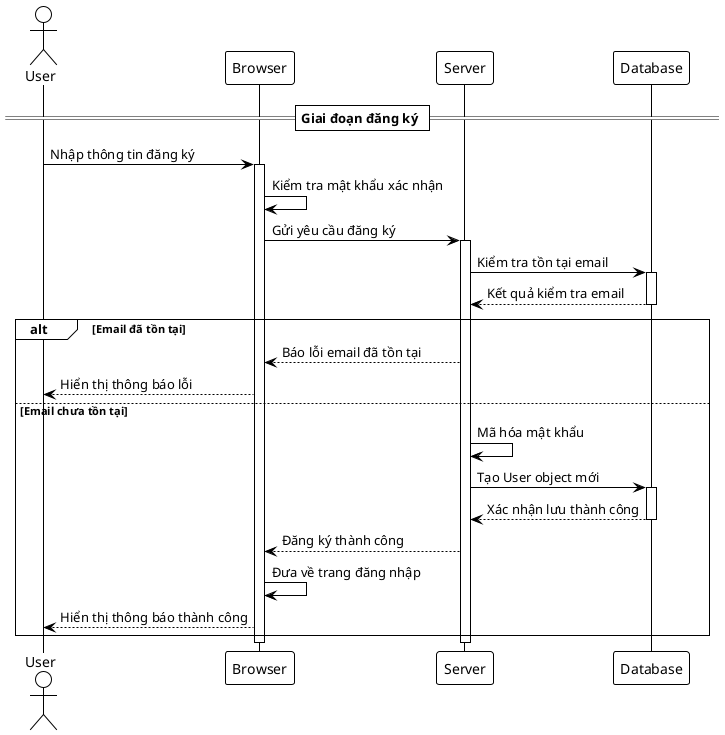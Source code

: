 @startuml
!theme plain
actor User as U
participant "Browser" as B
participant "Server" as S
participant "Database" as DB

== Giai đoạn đăng ký ==
U -> B: Nhập thông tin đăng ký
activate B
B -> B: Kiểm tra mật khẩu xác nhận
B -> S: Gửi yêu cầu đăng ký
activate S
S -> DB: Kiểm tra tồn tại email
activate DB
DB --> S: Kết quả kiểm tra email
deactivate DB

alt Email đã tồn tại
    S --> B: Báo lỗi email đã tồn tại
    B --> U: Hiển thị thông báo lỗi
else Email chưa tồn tại
    S -> S: Mã hóa mật khẩu
    S -> DB: Tạo User object mới
    activate DB
    DB --> S: Xác nhận lưu thành công
    deactivate DB
    S --> B: Đăng ký thành công
    B -> B: Đưa về trang đăng nhập
    B --> U: Hiển thị thông báo thành công
end
deactivate S
deactivate B
@enduml